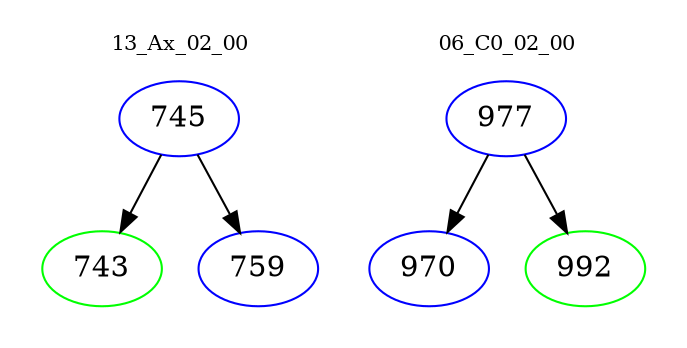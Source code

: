 digraph{
subgraph cluster_0 {
color = white
label = "13_Ax_02_00";
fontsize=10;
T0_745 [label="745", color="blue"]
T0_745 -> T0_743 [color="black"]
T0_743 [label="743", color="green"]
T0_745 -> T0_759 [color="black"]
T0_759 [label="759", color="blue"]
}
subgraph cluster_1 {
color = white
label = "06_C0_02_00";
fontsize=10;
T1_977 [label="977", color="blue"]
T1_977 -> T1_970 [color="black"]
T1_970 [label="970", color="blue"]
T1_977 -> T1_992 [color="black"]
T1_992 [label="992", color="green"]
}
}
